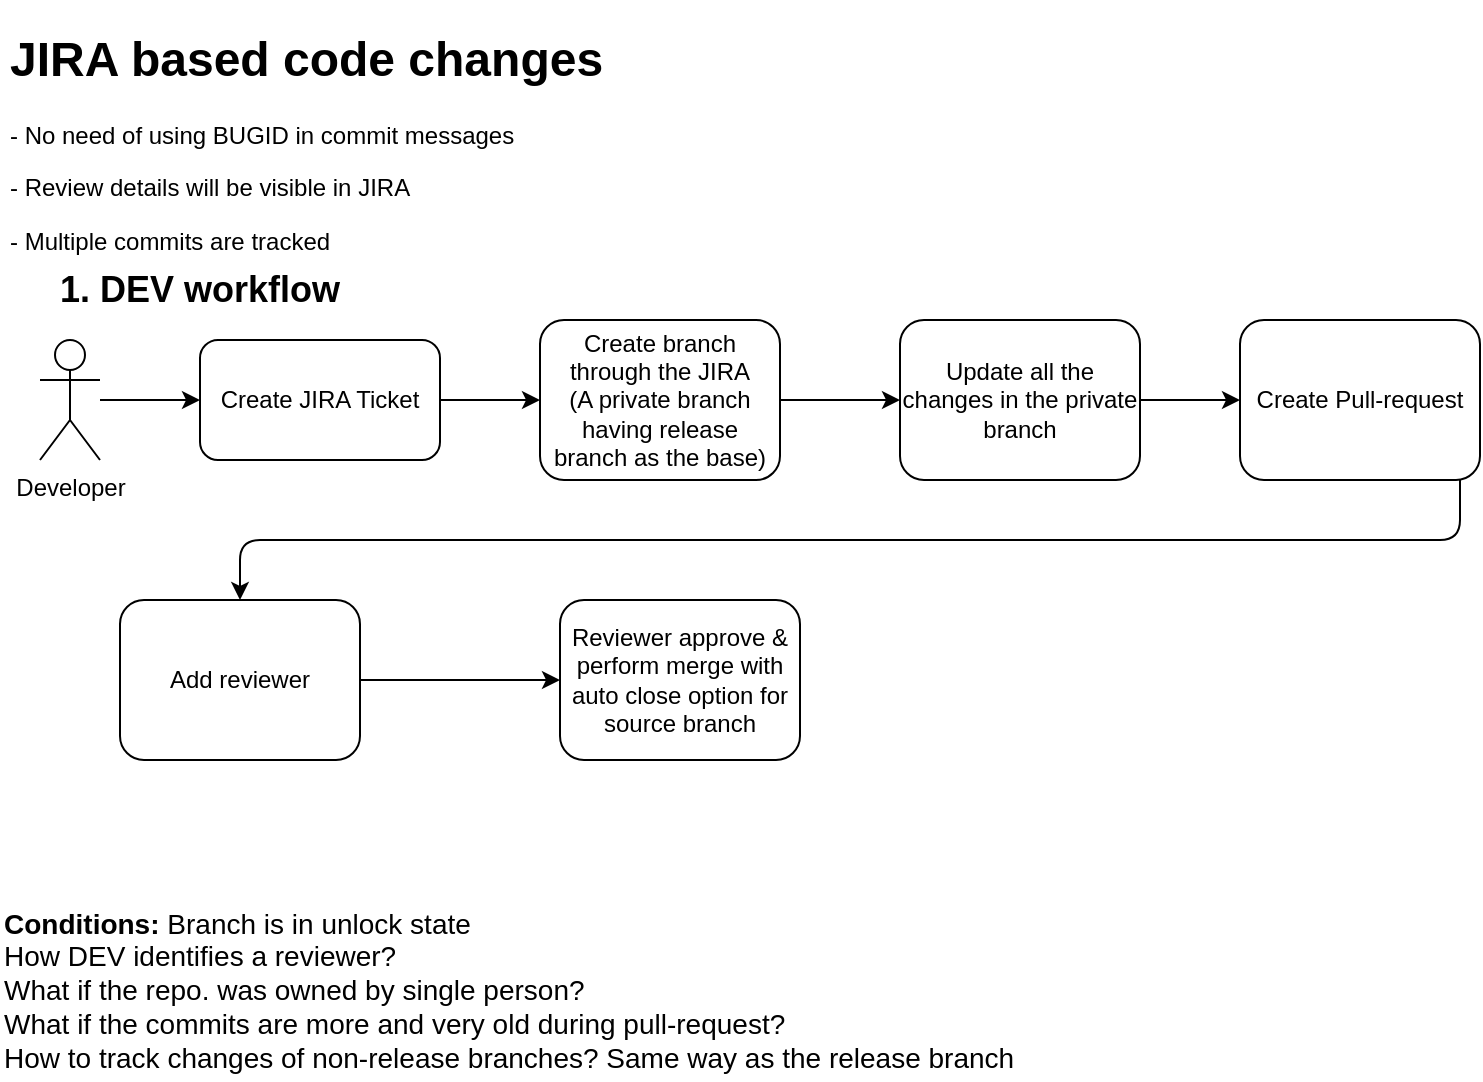 <mxfile version="14.3.2" type="github">
  <diagram id="YA1W6aXcYbbrDD___CQI" name="Page-1">
    <mxGraphModel dx="917" dy="441" grid="1" gridSize="10" guides="1" tooltips="1" connect="1" arrows="1" fold="1" page="1" pageScale="1" pageWidth="827" pageHeight="1169" math="0" shadow="0">
      <root>
        <mxCell id="0" />
        <mxCell id="1" parent="0" />
        <mxCell id="KCs_ojkXlYOR5Ny38NSI-4" value="&lt;h1&gt;JIRA based code changes&lt;/h1&gt;&lt;p&gt;- No need of using BUGID in commit messages&lt;/p&gt;&lt;p&gt;- Review details will be visible in JIRA&lt;/p&gt;&lt;p&gt;- Multiple commits are tracked&lt;/p&gt;" style="text;html=1;strokeColor=none;fillColor=none;spacing=5;spacingTop=-20;whiteSpace=wrap;overflow=hidden;rounded=0;" vertex="1" parent="1">
          <mxGeometry y="38" width="400" height="120" as="geometry" />
        </mxCell>
        <mxCell id="KCs_ojkXlYOR5Ny38NSI-6" value="&lt;font style=&quot;font-size: 18px&quot;&gt;&lt;b&gt;1. DEV workflow&lt;br&gt;&lt;/b&gt;&lt;/font&gt;" style="text;html=1;strokeColor=none;fillColor=none;align=center;verticalAlign=middle;whiteSpace=wrap;rounded=0;" vertex="1" parent="1">
          <mxGeometry y="148" width="200" height="50" as="geometry" />
        </mxCell>
        <mxCell id="KCs_ojkXlYOR5Ny38NSI-15" value="" style="edgeStyle=orthogonalEdgeStyle;rounded=0;orthogonalLoop=1;jettySize=auto;html=1;" edge="1" parent="1" source="KCs_ojkXlYOR5Ny38NSI-7" target="KCs_ojkXlYOR5Ny38NSI-8">
          <mxGeometry relative="1" as="geometry" />
        </mxCell>
        <mxCell id="KCs_ojkXlYOR5Ny38NSI-7" value="Create JIRA Ticket" style="rounded=1;whiteSpace=wrap;html=1;" vertex="1" parent="1">
          <mxGeometry x="100" y="198" width="120" height="60" as="geometry" />
        </mxCell>
        <mxCell id="KCs_ojkXlYOR5Ny38NSI-16" value="" style="edgeStyle=orthogonalEdgeStyle;rounded=0;orthogonalLoop=1;jettySize=auto;html=1;" edge="1" parent="1" source="KCs_ojkXlYOR5Ny38NSI-8" target="KCs_ojkXlYOR5Ny38NSI-10">
          <mxGeometry relative="1" as="geometry" />
        </mxCell>
        <mxCell id="KCs_ojkXlYOR5Ny38NSI-8" value="Create branch through the JIRA&lt;br&gt;(A private branch having release branch as the base)" style="rounded=1;whiteSpace=wrap;html=1;" vertex="1" parent="1">
          <mxGeometry x="270" y="188" width="120" height="80" as="geometry" />
        </mxCell>
        <mxCell id="KCs_ojkXlYOR5Ny38NSI-14" value="" style="edgeStyle=orthogonalEdgeStyle;rounded=0;orthogonalLoop=1;jettySize=auto;html=1;" edge="1" parent="1" source="KCs_ojkXlYOR5Ny38NSI-9" target="KCs_ojkXlYOR5Ny38NSI-7">
          <mxGeometry relative="1" as="geometry" />
        </mxCell>
        <mxCell id="KCs_ojkXlYOR5Ny38NSI-9" value="Developer" style="shape=umlActor;verticalLabelPosition=bottom;verticalAlign=top;html=1;outlineConnect=0;" vertex="1" parent="1">
          <mxGeometry x="20" y="198" width="30" height="60" as="geometry" />
        </mxCell>
        <mxCell id="KCs_ojkXlYOR5Ny38NSI-17" value="" style="edgeStyle=orthogonalEdgeStyle;rounded=0;orthogonalLoop=1;jettySize=auto;html=1;" edge="1" parent="1" source="KCs_ojkXlYOR5Ny38NSI-10" target="KCs_ojkXlYOR5Ny38NSI-11">
          <mxGeometry relative="1" as="geometry" />
        </mxCell>
        <mxCell id="KCs_ojkXlYOR5Ny38NSI-10" value="Update all the changes in the private branch" style="rounded=1;whiteSpace=wrap;html=1;" vertex="1" parent="1">
          <mxGeometry x="450" y="188" width="120" height="80" as="geometry" />
        </mxCell>
        <mxCell id="KCs_ojkXlYOR5Ny38NSI-19" style="edgeStyle=orthogonalEdgeStyle;rounded=1;orthogonalLoop=1;jettySize=auto;html=1;" edge="1" parent="1" source="KCs_ojkXlYOR5Ny38NSI-11" target="KCs_ojkXlYOR5Ny38NSI-12">
          <mxGeometry relative="1" as="geometry">
            <Array as="points">
              <mxPoint x="730" y="298" />
              <mxPoint x="120" y="298" />
            </Array>
          </mxGeometry>
        </mxCell>
        <mxCell id="KCs_ojkXlYOR5Ny38NSI-11" value="Create Pull-request" style="rounded=1;whiteSpace=wrap;html=1;" vertex="1" parent="1">
          <mxGeometry x="620" y="188" width="120" height="80" as="geometry" />
        </mxCell>
        <mxCell id="KCs_ojkXlYOR5Ny38NSI-21" value="" style="edgeStyle=orthogonalEdgeStyle;rounded=1;orthogonalLoop=1;jettySize=auto;html=1;" edge="1" parent="1" source="KCs_ojkXlYOR5Ny38NSI-12" target="KCs_ojkXlYOR5Ny38NSI-13">
          <mxGeometry relative="1" as="geometry" />
        </mxCell>
        <mxCell id="KCs_ojkXlYOR5Ny38NSI-12" value="Add reviewer" style="rounded=1;whiteSpace=wrap;html=1;" vertex="1" parent="1">
          <mxGeometry x="60" y="328" width="120" height="80" as="geometry" />
        </mxCell>
        <mxCell id="KCs_ojkXlYOR5Ny38NSI-13" value="Reviewer approve &amp;amp; perform merge with auto close option for source branch" style="rounded=1;whiteSpace=wrap;html=1;" vertex="1" parent="1">
          <mxGeometry x="280" y="328" width="120" height="80" as="geometry" />
        </mxCell>
        <mxCell id="KCs_ojkXlYOR5Ny38NSI-22" value="&lt;font style=&quot;font-size: 14px&quot;&gt;&lt;b&gt;Conditions: &lt;/b&gt;Branch is in unlock state&lt;br&gt;How DEV identifies a reviewer?&amp;nbsp;&lt;br&gt;What if the repo. was owned by single person?&amp;nbsp;&lt;br&gt;What if the commits are more and very old during pull-request?&amp;nbsp;&lt;br&gt;How to track changes of non-release branches? Same way as the release branch&lt;br&gt;&lt;/font&gt;" style="text;html=1;strokeColor=none;fillColor=none;align=left;verticalAlign=middle;whiteSpace=wrap;rounded=0;" vertex="1" parent="1">
          <mxGeometry y="478" width="635" height="90" as="geometry" />
        </mxCell>
      </root>
    </mxGraphModel>
  </diagram>
</mxfile>
